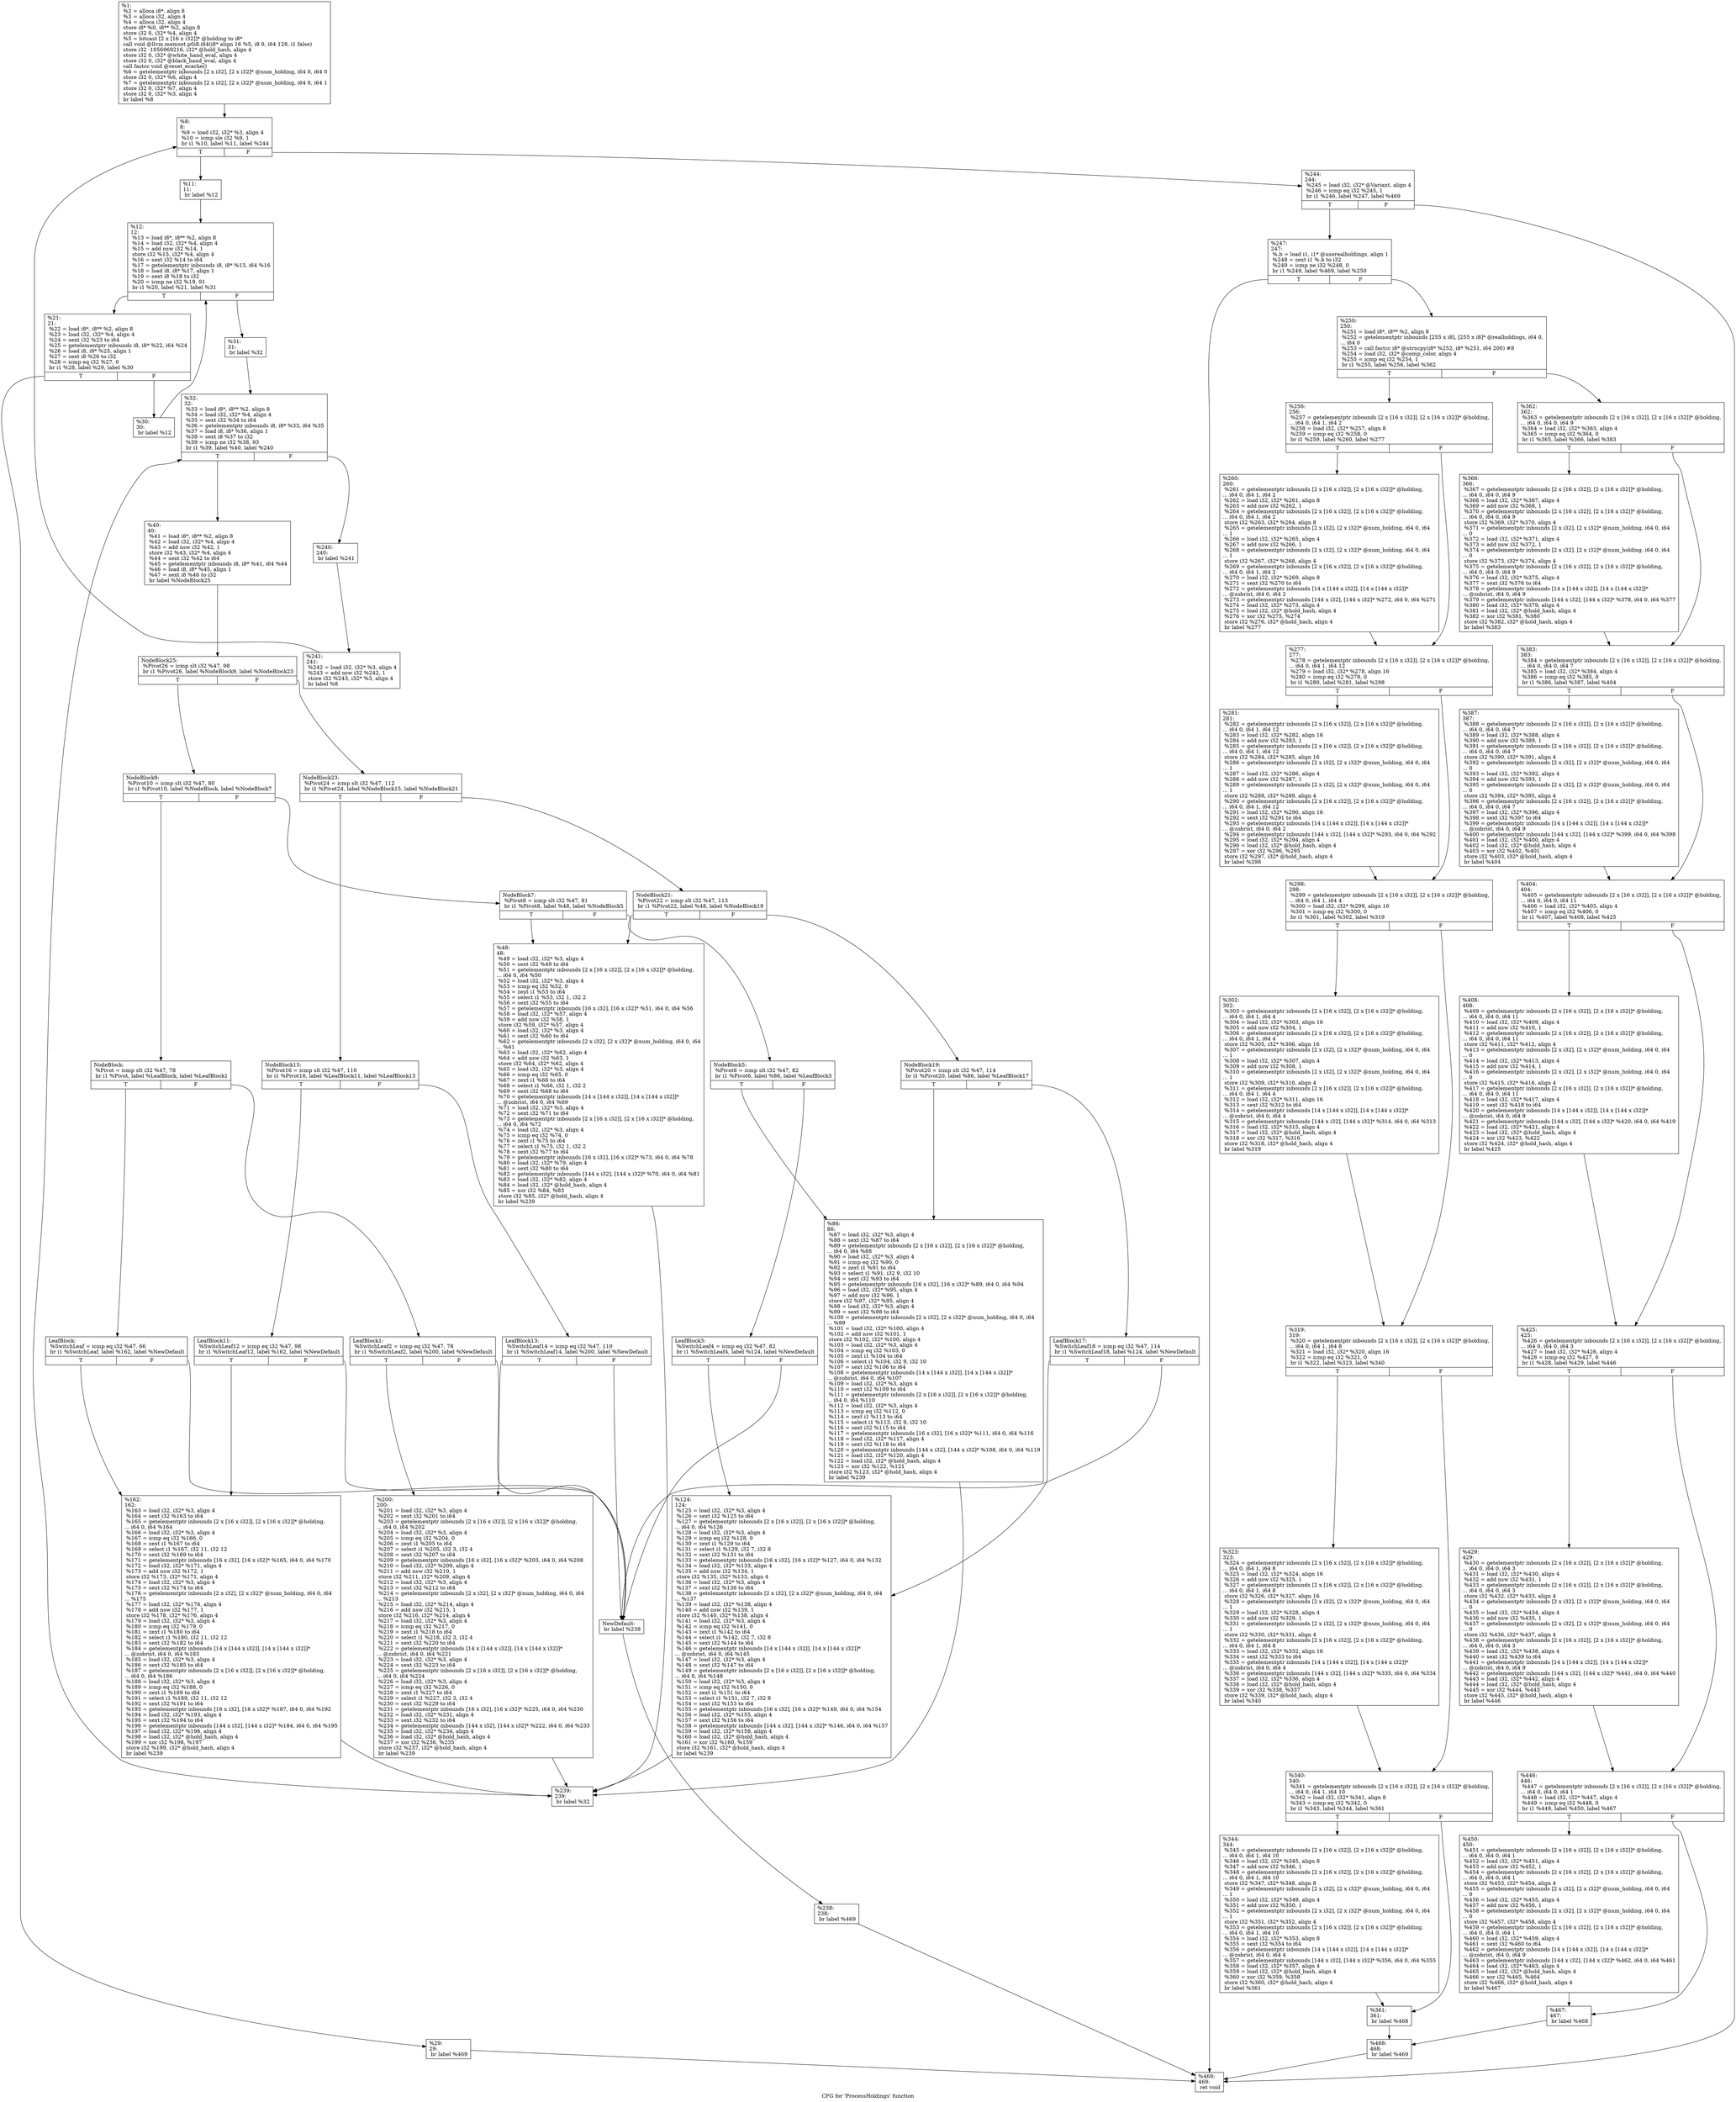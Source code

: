 digraph "CFG for 'ProcessHoldings' function" {
	label="CFG for 'ProcessHoldings' function";

	Node0x25984a0 [shape=record,label="{%1:\l  %2 = alloca i8*, align 8\l  %3 = alloca i32, align 4\l  %4 = alloca i32, align 4\l  store i8* %0, i8** %2, align 8\l  store i32 0, i32* %4, align 4\l  %5 = bitcast [2 x [16 x i32]]* @holding to i8*\l  call void @llvm.memset.p0i8.i64(i8* align 16 %5, i8 0, i64 128, i1 false)\l  store i32 -1056969216, i32* @hold_hash, align 4\l  store i32 0, i32* @white_hand_eval, align 4\l  store i32 0, i32* @black_hand_eval, align 4\l  call fastcc void @reset_ecache()\l  %6 = getelementptr inbounds [2 x i32], [2 x i32]* @num_holding, i64 0, i64 0\l  store i32 0, i32* %6, align 4\l  %7 = getelementptr inbounds [2 x i32], [2 x i32]* @num_holding, i64 0, i64 1\l  store i32 0, i32* %7, align 4\l  store i32 0, i32* %3, align 4\l  br label %8\l}"];
	Node0x25984a0 -> Node0x25984f0;
	Node0x25984f0 [shape=record,label="{%8:\l8:                                                \l  %9 = load i32, i32* %3, align 4\l  %10 = icmp sle i32 %9, 1\l  br i1 %10, label %11, label %244\l|{<s0>T|<s1>F}}"];
	Node0x25984f0:s0 -> Node0x2598540;
	Node0x25984f0:s1 -> Node0x2598f90;
	Node0x2598540 [shape=record,label="{%11:\l11:                                               \l  br label %12\l}"];
	Node0x2598540 -> Node0x2598590;
	Node0x2598590 [shape=record,label="{%12:\l12:                                               \l  %13 = load i8*, i8** %2, align 8\l  %14 = load i32, i32* %4, align 4\l  %15 = add nsw i32 %14, 1\l  store i32 %15, i32* %4, align 4\l  %16 = sext i32 %14 to i64\l  %17 = getelementptr inbounds i8, i8* %13, i64 %16\l  %18 = load i8, i8* %17, align 1\l  %19 = sext i8 %18 to i32\l  %20 = icmp ne i32 %19, 91\l  br i1 %20, label %21, label %31\l|{<s0>T|<s1>F}}"];
	Node0x2598590:s0 -> Node0x25985e0;
	Node0x2598590:s1 -> Node0x25986d0;
	Node0x25985e0 [shape=record,label="{%21:\l21:                                               \l  %22 = load i8*, i8** %2, align 8\l  %23 = load i32, i32* %4, align 4\l  %24 = sext i32 %23 to i64\l  %25 = getelementptr inbounds i8, i8* %22, i64 %24\l  %26 = load i8, i8* %25, align 1\l  %27 = sext i8 %26 to i32\l  %28 = icmp eq i32 %27, 0\l  br i1 %28, label %29, label %30\l|{<s0>T|<s1>F}}"];
	Node0x25985e0:s0 -> Node0x2598630;
	Node0x25985e0:s1 -> Node0x2598680;
	Node0x2598630 [shape=record,label="{%29:\l29:                                               \l  br label %469\l}"];
	Node0x2598630 -> Node0x25997b0;
	Node0x2598680 [shape=record,label="{%30:\l30:                                               \l  br label %12\l}"];
	Node0x2598680 -> Node0x2598590;
	Node0x25986d0 [shape=record,label="{%31:\l31:                                               \l  br label %32\l}"];
	Node0x25986d0 -> Node0x2598720;
	Node0x2598720 [shape=record,label="{%32:\l32:                                               \l  %33 = load i8*, i8** %2, align 8\l  %34 = load i32, i32* %4, align 4\l  %35 = sext i32 %34 to i64\l  %36 = getelementptr inbounds i8, i8* %33, i64 %35\l  %37 = load i8, i8* %36, align 1\l  %38 = sext i8 %37 to i32\l  %39 = icmp ne i32 %38, 93\l  br i1 %39, label %40, label %240\l|{<s0>T|<s1>F}}"];
	Node0x2598720:s0 -> Node0x2598770;
	Node0x2598720:s1 -> Node0x2598ef0;
	Node0x2598770 [shape=record,label="{%40:\l40:                                               \l  %41 = load i8*, i8** %2, align 8\l  %42 = load i32, i32* %4, align 4\l  %43 = add nsw i32 %42, 1\l  store i32 %43, i32* %4, align 4\l  %44 = sext i32 %42 to i64\l  %45 = getelementptr inbounds i8, i8* %41, i64 %44\l  %46 = load i8, i8* %45, align 1\l  %47 = sext i8 %46 to i32\l  br label %NodeBlock25\l}"];
	Node0x2598770 -> Node0x25987c0;
	Node0x25987c0 [shape=record,label="{NodeBlock25:                                      \l  %Pivot26 = icmp slt i32 %47, 98\l  br i1 %Pivot26, label %NodeBlock9, label %NodeBlock23\l|{<s0>T|<s1>F}}"];
	Node0x25987c0:s0 -> Node0x2598a40;
	Node0x25987c0:s1 -> Node0x2598810;
	Node0x2598810 [shape=record,label="{NodeBlock23:                                      \l  %Pivot24 = icmp slt i32 %47, 112\l  br i1 %Pivot24, label %NodeBlock15, label %NodeBlock21\l|{<s0>T|<s1>F}}"];
	Node0x2598810:s0 -> Node0x2598950;
	Node0x2598810:s1 -> Node0x2598860;
	Node0x2598860 [shape=record,label="{NodeBlock21:                                      \l  %Pivot22 = icmp slt i32 %47, 113\l  br i1 %Pivot22, label %48, label %NodeBlock19\l|{<s0>T|<s1>F}}"];
	Node0x2598860:s0 -> Node0x2598c70;
	Node0x2598860:s1 -> Node0x25988b0;
	Node0x25988b0 [shape=record,label="{NodeBlock19:                                      \l  %Pivot20 = icmp slt i32 %47, 114\l  br i1 %Pivot20, label %86, label %LeafBlock17\l|{<s0>T|<s1>F}}"];
	Node0x25988b0:s0 -> Node0x2598cc0;
	Node0x25988b0:s1 -> Node0x2598900;
	Node0x2598900 [shape=record,label="{LeafBlock17:                                      \l  %SwitchLeaf18 = icmp eq i32 %47, 114\l  br i1 %SwitchLeaf18, label %124, label %NewDefault\l|{<s0>T|<s1>F}}"];
	Node0x2598900:s0 -> Node0x2598d10;
	Node0x2598900:s1 -> Node0x2598e00;
	Node0x2598950 [shape=record,label="{NodeBlock15:                                      \l  %Pivot16 = icmp slt i32 %47, 110\l  br i1 %Pivot16, label %LeafBlock11, label %LeafBlock13\l|{<s0>T|<s1>F}}"];
	Node0x2598950:s0 -> Node0x25989f0;
	Node0x2598950:s1 -> Node0x25989a0;
	Node0x25989a0 [shape=record,label="{LeafBlock13:                                      \l  %SwitchLeaf14 = icmp eq i32 %47, 110\l  br i1 %SwitchLeaf14, label %200, label %NewDefault\l|{<s0>T|<s1>F}}"];
	Node0x25989a0:s0 -> Node0x2598db0;
	Node0x25989a0:s1 -> Node0x2598e00;
	Node0x25989f0 [shape=record,label="{LeafBlock11:                                      \l  %SwitchLeaf12 = icmp eq i32 %47, 98\l  br i1 %SwitchLeaf12, label %162, label %NewDefault\l|{<s0>T|<s1>F}}"];
	Node0x25989f0:s0 -> Node0x2598d60;
	Node0x25989f0:s1 -> Node0x2598e00;
	Node0x2598a40 [shape=record,label="{NodeBlock9:                                       \l  %Pivot10 = icmp slt i32 %47, 80\l  br i1 %Pivot10, label %NodeBlock, label %NodeBlock7\l|{<s0>T|<s1>F}}"];
	Node0x2598a40:s0 -> Node0x2598b80;
	Node0x2598a40:s1 -> Node0x2598a90;
	Node0x2598a90 [shape=record,label="{NodeBlock7:                                       \l  %Pivot8 = icmp slt i32 %47, 81\l  br i1 %Pivot8, label %48, label %NodeBlock5\l|{<s0>T|<s1>F}}"];
	Node0x2598a90:s0 -> Node0x2598c70;
	Node0x2598a90:s1 -> Node0x2598ae0;
	Node0x2598ae0 [shape=record,label="{NodeBlock5:                                       \l  %Pivot6 = icmp slt i32 %47, 82\l  br i1 %Pivot6, label %86, label %LeafBlock3\l|{<s0>T|<s1>F}}"];
	Node0x2598ae0:s0 -> Node0x2598cc0;
	Node0x2598ae0:s1 -> Node0x2598b30;
	Node0x2598b30 [shape=record,label="{LeafBlock3:                                       \l  %SwitchLeaf4 = icmp eq i32 %47, 82\l  br i1 %SwitchLeaf4, label %124, label %NewDefault\l|{<s0>T|<s1>F}}"];
	Node0x2598b30:s0 -> Node0x2598d10;
	Node0x2598b30:s1 -> Node0x2598e00;
	Node0x2598b80 [shape=record,label="{NodeBlock:                                        \l  %Pivot = icmp slt i32 %47, 78\l  br i1 %Pivot, label %LeafBlock, label %LeafBlock1\l|{<s0>T|<s1>F}}"];
	Node0x2598b80:s0 -> Node0x2598c20;
	Node0x2598b80:s1 -> Node0x2598bd0;
	Node0x2598bd0 [shape=record,label="{LeafBlock1:                                       \l  %SwitchLeaf2 = icmp eq i32 %47, 78\l  br i1 %SwitchLeaf2, label %200, label %NewDefault\l|{<s0>T|<s1>F}}"];
	Node0x2598bd0:s0 -> Node0x2598db0;
	Node0x2598bd0:s1 -> Node0x2598e00;
	Node0x2598c20 [shape=record,label="{LeafBlock:                                        \l  %SwitchLeaf = icmp eq i32 %47, 66\l  br i1 %SwitchLeaf, label %162, label %NewDefault\l|{<s0>T|<s1>F}}"];
	Node0x2598c20:s0 -> Node0x2598d60;
	Node0x2598c20:s1 -> Node0x2598e00;
	Node0x2598c70 [shape=record,label="{%48:\l48:                                               \l  %49 = load i32, i32* %3, align 4\l  %50 = sext i32 %49 to i64\l  %51 = getelementptr inbounds [2 x [16 x i32]], [2 x [16 x i32]]* @holding,\l... i64 0, i64 %50\l  %52 = load i32, i32* %3, align 4\l  %53 = icmp eq i32 %52, 0\l  %54 = zext i1 %53 to i64\l  %55 = select i1 %53, i32 1, i32 2\l  %56 = sext i32 %55 to i64\l  %57 = getelementptr inbounds [16 x i32], [16 x i32]* %51, i64 0, i64 %56\l  %58 = load i32, i32* %57, align 4\l  %59 = add nsw i32 %58, 1\l  store i32 %59, i32* %57, align 4\l  %60 = load i32, i32* %3, align 4\l  %61 = sext i32 %60 to i64\l  %62 = getelementptr inbounds [2 x i32], [2 x i32]* @num_holding, i64 0, i64\l... %61\l  %63 = load i32, i32* %62, align 4\l  %64 = add nsw i32 %63, 1\l  store i32 %64, i32* %62, align 4\l  %65 = load i32, i32* %3, align 4\l  %66 = icmp eq i32 %65, 0\l  %67 = zext i1 %66 to i64\l  %68 = select i1 %66, i32 1, i32 2\l  %69 = sext i32 %68 to i64\l  %70 = getelementptr inbounds [14 x [144 x i32]], [14 x [144 x i32]]*\l... @zobrist, i64 0, i64 %69\l  %71 = load i32, i32* %3, align 4\l  %72 = sext i32 %71 to i64\l  %73 = getelementptr inbounds [2 x [16 x i32]], [2 x [16 x i32]]* @holding,\l... i64 0, i64 %72\l  %74 = load i32, i32* %3, align 4\l  %75 = icmp eq i32 %74, 0\l  %76 = zext i1 %75 to i64\l  %77 = select i1 %75, i32 1, i32 2\l  %78 = sext i32 %77 to i64\l  %79 = getelementptr inbounds [16 x i32], [16 x i32]* %73, i64 0, i64 %78\l  %80 = load i32, i32* %79, align 4\l  %81 = sext i32 %80 to i64\l  %82 = getelementptr inbounds [144 x i32], [144 x i32]* %70, i64 0, i64 %81\l  %83 = load i32, i32* %82, align 4\l  %84 = load i32, i32* @hold_hash, align 4\l  %85 = xor i32 %84, %83\l  store i32 %85, i32* @hold_hash, align 4\l  br label %239\l}"];
	Node0x2598c70 -> Node0x2598ea0;
	Node0x2598cc0 [shape=record,label="{%86:\l86:                                               \l  %87 = load i32, i32* %3, align 4\l  %88 = sext i32 %87 to i64\l  %89 = getelementptr inbounds [2 x [16 x i32]], [2 x [16 x i32]]* @holding,\l... i64 0, i64 %88\l  %90 = load i32, i32* %3, align 4\l  %91 = icmp eq i32 %90, 0\l  %92 = zext i1 %91 to i64\l  %93 = select i1 %91, i32 9, i32 10\l  %94 = sext i32 %93 to i64\l  %95 = getelementptr inbounds [16 x i32], [16 x i32]* %89, i64 0, i64 %94\l  %96 = load i32, i32* %95, align 4\l  %97 = add nsw i32 %96, 1\l  store i32 %97, i32* %95, align 4\l  %98 = load i32, i32* %3, align 4\l  %99 = sext i32 %98 to i64\l  %100 = getelementptr inbounds [2 x i32], [2 x i32]* @num_holding, i64 0, i64\l... %99\l  %101 = load i32, i32* %100, align 4\l  %102 = add nsw i32 %101, 1\l  store i32 %102, i32* %100, align 4\l  %103 = load i32, i32* %3, align 4\l  %104 = icmp eq i32 %103, 0\l  %105 = zext i1 %104 to i64\l  %106 = select i1 %104, i32 9, i32 10\l  %107 = sext i32 %106 to i64\l  %108 = getelementptr inbounds [14 x [144 x i32]], [14 x [144 x i32]]*\l... @zobrist, i64 0, i64 %107\l  %109 = load i32, i32* %3, align 4\l  %110 = sext i32 %109 to i64\l  %111 = getelementptr inbounds [2 x [16 x i32]], [2 x [16 x i32]]* @holding,\l... i64 0, i64 %110\l  %112 = load i32, i32* %3, align 4\l  %113 = icmp eq i32 %112, 0\l  %114 = zext i1 %113 to i64\l  %115 = select i1 %113, i32 9, i32 10\l  %116 = sext i32 %115 to i64\l  %117 = getelementptr inbounds [16 x i32], [16 x i32]* %111, i64 0, i64 %116\l  %118 = load i32, i32* %117, align 4\l  %119 = sext i32 %118 to i64\l  %120 = getelementptr inbounds [144 x i32], [144 x i32]* %108, i64 0, i64 %119\l  %121 = load i32, i32* %120, align 4\l  %122 = load i32, i32* @hold_hash, align 4\l  %123 = xor i32 %122, %121\l  store i32 %123, i32* @hold_hash, align 4\l  br label %239\l}"];
	Node0x2598cc0 -> Node0x2598ea0;
	Node0x2598d10 [shape=record,label="{%124:\l124:                                              \l  %125 = load i32, i32* %3, align 4\l  %126 = sext i32 %125 to i64\l  %127 = getelementptr inbounds [2 x [16 x i32]], [2 x [16 x i32]]* @holding,\l... i64 0, i64 %126\l  %128 = load i32, i32* %3, align 4\l  %129 = icmp eq i32 %128, 0\l  %130 = zext i1 %129 to i64\l  %131 = select i1 %129, i32 7, i32 8\l  %132 = sext i32 %131 to i64\l  %133 = getelementptr inbounds [16 x i32], [16 x i32]* %127, i64 0, i64 %132\l  %134 = load i32, i32* %133, align 4\l  %135 = add nsw i32 %134, 1\l  store i32 %135, i32* %133, align 4\l  %136 = load i32, i32* %3, align 4\l  %137 = sext i32 %136 to i64\l  %138 = getelementptr inbounds [2 x i32], [2 x i32]* @num_holding, i64 0, i64\l... %137\l  %139 = load i32, i32* %138, align 4\l  %140 = add nsw i32 %139, 1\l  store i32 %140, i32* %138, align 4\l  %141 = load i32, i32* %3, align 4\l  %142 = icmp eq i32 %141, 0\l  %143 = zext i1 %142 to i64\l  %144 = select i1 %142, i32 7, i32 8\l  %145 = sext i32 %144 to i64\l  %146 = getelementptr inbounds [14 x [144 x i32]], [14 x [144 x i32]]*\l... @zobrist, i64 0, i64 %145\l  %147 = load i32, i32* %3, align 4\l  %148 = sext i32 %147 to i64\l  %149 = getelementptr inbounds [2 x [16 x i32]], [2 x [16 x i32]]* @holding,\l... i64 0, i64 %148\l  %150 = load i32, i32* %3, align 4\l  %151 = icmp eq i32 %150, 0\l  %152 = zext i1 %151 to i64\l  %153 = select i1 %151, i32 7, i32 8\l  %154 = sext i32 %153 to i64\l  %155 = getelementptr inbounds [16 x i32], [16 x i32]* %149, i64 0, i64 %154\l  %156 = load i32, i32* %155, align 4\l  %157 = sext i32 %156 to i64\l  %158 = getelementptr inbounds [144 x i32], [144 x i32]* %146, i64 0, i64 %157\l  %159 = load i32, i32* %158, align 4\l  %160 = load i32, i32* @hold_hash, align 4\l  %161 = xor i32 %160, %159\l  store i32 %161, i32* @hold_hash, align 4\l  br label %239\l}"];
	Node0x2598d10 -> Node0x2598ea0;
	Node0x2598d60 [shape=record,label="{%162:\l162:                                              \l  %163 = load i32, i32* %3, align 4\l  %164 = sext i32 %163 to i64\l  %165 = getelementptr inbounds [2 x [16 x i32]], [2 x [16 x i32]]* @holding,\l... i64 0, i64 %164\l  %166 = load i32, i32* %3, align 4\l  %167 = icmp eq i32 %166, 0\l  %168 = zext i1 %167 to i64\l  %169 = select i1 %167, i32 11, i32 12\l  %170 = sext i32 %169 to i64\l  %171 = getelementptr inbounds [16 x i32], [16 x i32]* %165, i64 0, i64 %170\l  %172 = load i32, i32* %171, align 4\l  %173 = add nsw i32 %172, 1\l  store i32 %173, i32* %171, align 4\l  %174 = load i32, i32* %3, align 4\l  %175 = sext i32 %174 to i64\l  %176 = getelementptr inbounds [2 x i32], [2 x i32]* @num_holding, i64 0, i64\l... %175\l  %177 = load i32, i32* %176, align 4\l  %178 = add nsw i32 %177, 1\l  store i32 %178, i32* %176, align 4\l  %179 = load i32, i32* %3, align 4\l  %180 = icmp eq i32 %179, 0\l  %181 = zext i1 %180 to i64\l  %182 = select i1 %180, i32 11, i32 12\l  %183 = sext i32 %182 to i64\l  %184 = getelementptr inbounds [14 x [144 x i32]], [14 x [144 x i32]]*\l... @zobrist, i64 0, i64 %183\l  %185 = load i32, i32* %3, align 4\l  %186 = sext i32 %185 to i64\l  %187 = getelementptr inbounds [2 x [16 x i32]], [2 x [16 x i32]]* @holding,\l... i64 0, i64 %186\l  %188 = load i32, i32* %3, align 4\l  %189 = icmp eq i32 %188, 0\l  %190 = zext i1 %189 to i64\l  %191 = select i1 %189, i32 11, i32 12\l  %192 = sext i32 %191 to i64\l  %193 = getelementptr inbounds [16 x i32], [16 x i32]* %187, i64 0, i64 %192\l  %194 = load i32, i32* %193, align 4\l  %195 = sext i32 %194 to i64\l  %196 = getelementptr inbounds [144 x i32], [144 x i32]* %184, i64 0, i64 %195\l  %197 = load i32, i32* %196, align 4\l  %198 = load i32, i32* @hold_hash, align 4\l  %199 = xor i32 %198, %197\l  store i32 %199, i32* @hold_hash, align 4\l  br label %239\l}"];
	Node0x2598d60 -> Node0x2598ea0;
	Node0x2598db0 [shape=record,label="{%200:\l200:                                              \l  %201 = load i32, i32* %3, align 4\l  %202 = sext i32 %201 to i64\l  %203 = getelementptr inbounds [2 x [16 x i32]], [2 x [16 x i32]]* @holding,\l... i64 0, i64 %202\l  %204 = load i32, i32* %3, align 4\l  %205 = icmp eq i32 %204, 0\l  %206 = zext i1 %205 to i64\l  %207 = select i1 %205, i32 3, i32 4\l  %208 = sext i32 %207 to i64\l  %209 = getelementptr inbounds [16 x i32], [16 x i32]* %203, i64 0, i64 %208\l  %210 = load i32, i32* %209, align 4\l  %211 = add nsw i32 %210, 1\l  store i32 %211, i32* %209, align 4\l  %212 = load i32, i32* %3, align 4\l  %213 = sext i32 %212 to i64\l  %214 = getelementptr inbounds [2 x i32], [2 x i32]* @num_holding, i64 0, i64\l... %213\l  %215 = load i32, i32* %214, align 4\l  %216 = add nsw i32 %215, 1\l  store i32 %216, i32* %214, align 4\l  %217 = load i32, i32* %3, align 4\l  %218 = icmp eq i32 %217, 0\l  %219 = zext i1 %218 to i64\l  %220 = select i1 %218, i32 3, i32 4\l  %221 = sext i32 %220 to i64\l  %222 = getelementptr inbounds [14 x [144 x i32]], [14 x [144 x i32]]*\l... @zobrist, i64 0, i64 %221\l  %223 = load i32, i32* %3, align 4\l  %224 = sext i32 %223 to i64\l  %225 = getelementptr inbounds [2 x [16 x i32]], [2 x [16 x i32]]* @holding,\l... i64 0, i64 %224\l  %226 = load i32, i32* %3, align 4\l  %227 = icmp eq i32 %226, 0\l  %228 = zext i1 %227 to i64\l  %229 = select i1 %227, i32 3, i32 4\l  %230 = sext i32 %229 to i64\l  %231 = getelementptr inbounds [16 x i32], [16 x i32]* %225, i64 0, i64 %230\l  %232 = load i32, i32* %231, align 4\l  %233 = sext i32 %232 to i64\l  %234 = getelementptr inbounds [144 x i32], [144 x i32]* %222, i64 0, i64 %233\l  %235 = load i32, i32* %234, align 4\l  %236 = load i32, i32* @hold_hash, align 4\l  %237 = xor i32 %236, %235\l  store i32 %237, i32* @hold_hash, align 4\l  br label %239\l}"];
	Node0x2598db0 -> Node0x2598ea0;
	Node0x2598e00 [shape=record,label="{NewDefault:                                       \l  br label %238\l}"];
	Node0x2598e00 -> Node0x2598e50;
	Node0x2598e50 [shape=record,label="{%238:\l238:                                              \l  br label %469\l}"];
	Node0x2598e50 -> Node0x25997b0;
	Node0x2598ea0 [shape=record,label="{%239:\l239:                                              \l  br label %32\l}"];
	Node0x2598ea0 -> Node0x2598720;
	Node0x2598ef0 [shape=record,label="{%240:\l240:                                              \l  br label %241\l}"];
	Node0x2598ef0 -> Node0x2598f40;
	Node0x2598f40 [shape=record,label="{%241:\l241:                                              \l  %242 = load i32, i32* %3, align 4\l  %243 = add nsw i32 %242, 1\l  store i32 %243, i32* %3, align 4\l  br label %8\l}"];
	Node0x2598f40 -> Node0x25984f0;
	Node0x2598f90 [shape=record,label="{%244:\l244:                                              \l  %245 = load i32, i32* @Variant, align 4\l  %246 = icmp eq i32 %245, 1\l  br i1 %246, label %247, label %469\l|{<s0>T|<s1>F}}"];
	Node0x2598f90:s0 -> Node0x2598fe0;
	Node0x2598f90:s1 -> Node0x25997b0;
	Node0x2598fe0 [shape=record,label="{%247:\l247:                                              \l  %.b = load i1, i1* @userealholdings, align 1\l  %248 = zext i1 %.b to i32\l  %249 = icmp ne i32 %248, 0\l  br i1 %249, label %469, label %250\l|{<s0>T|<s1>F}}"];
	Node0x2598fe0:s0 -> Node0x25997b0;
	Node0x2598fe0:s1 -> Node0x2599030;
	Node0x2599030 [shape=record,label="{%250:\l250:                                              \l  %251 = load i8*, i8** %2, align 8\l  %252 = getelementptr inbounds [255 x i8], [255 x i8]* @realholdings, i64 0,\l... i64 0\l  %253 = call fastcc i8* @strncpy(i8* %252, i8* %251, i64 200) #8\l  %254 = load i32, i32* @comp_color, align 4\l  %255 = icmp eq i32 %254, 1\l  br i1 %255, label %256, label %362\l|{<s0>T|<s1>F}}"];
	Node0x2599030:s0 -> Node0x2599080;
	Node0x2599030:s1 -> Node0x25993f0;
	Node0x2599080 [shape=record,label="{%256:\l256:                                              \l  %257 = getelementptr inbounds [2 x [16 x i32]], [2 x [16 x i32]]* @holding,\l... i64 0, i64 1, i64 2\l  %258 = load i32, i32* %257, align 8\l  %259 = icmp eq i32 %258, 0\l  br i1 %259, label %260, label %277\l|{<s0>T|<s1>F}}"];
	Node0x2599080:s0 -> Node0x25990d0;
	Node0x2599080:s1 -> Node0x2599120;
	Node0x25990d0 [shape=record,label="{%260:\l260:                                              \l  %261 = getelementptr inbounds [2 x [16 x i32]], [2 x [16 x i32]]* @holding,\l... i64 0, i64 1, i64 2\l  %262 = load i32, i32* %261, align 8\l  %263 = add nsw i32 %262, 1\l  %264 = getelementptr inbounds [2 x [16 x i32]], [2 x [16 x i32]]* @holding,\l... i64 0, i64 1, i64 2\l  store i32 %263, i32* %264, align 8\l  %265 = getelementptr inbounds [2 x i32], [2 x i32]* @num_holding, i64 0, i64\l... 1\l  %266 = load i32, i32* %265, align 4\l  %267 = add nsw i32 %266, 1\l  %268 = getelementptr inbounds [2 x i32], [2 x i32]* @num_holding, i64 0, i64\l... 1\l  store i32 %267, i32* %268, align 4\l  %269 = getelementptr inbounds [2 x [16 x i32]], [2 x [16 x i32]]* @holding,\l... i64 0, i64 1, i64 2\l  %270 = load i32, i32* %269, align 8\l  %271 = sext i32 %270 to i64\l  %272 = getelementptr inbounds [14 x [144 x i32]], [14 x [144 x i32]]*\l... @zobrist, i64 0, i64 2\l  %273 = getelementptr inbounds [144 x i32], [144 x i32]* %272, i64 0, i64 %271\l  %274 = load i32, i32* %273, align 4\l  %275 = load i32, i32* @hold_hash, align 4\l  %276 = xor i32 %275, %274\l  store i32 %276, i32* @hold_hash, align 4\l  br label %277\l}"];
	Node0x25990d0 -> Node0x2599120;
	Node0x2599120 [shape=record,label="{%277:\l277:                                              \l  %278 = getelementptr inbounds [2 x [16 x i32]], [2 x [16 x i32]]* @holding,\l... i64 0, i64 1, i64 12\l  %279 = load i32, i32* %278, align 16\l  %280 = icmp eq i32 %279, 0\l  br i1 %280, label %281, label %298\l|{<s0>T|<s1>F}}"];
	Node0x2599120:s0 -> Node0x2599170;
	Node0x2599120:s1 -> Node0x25991c0;
	Node0x2599170 [shape=record,label="{%281:\l281:                                              \l  %282 = getelementptr inbounds [2 x [16 x i32]], [2 x [16 x i32]]* @holding,\l... i64 0, i64 1, i64 12\l  %283 = load i32, i32* %282, align 16\l  %284 = add nsw i32 %283, 1\l  %285 = getelementptr inbounds [2 x [16 x i32]], [2 x [16 x i32]]* @holding,\l... i64 0, i64 1, i64 12\l  store i32 %284, i32* %285, align 16\l  %286 = getelementptr inbounds [2 x i32], [2 x i32]* @num_holding, i64 0, i64\l... 1\l  %287 = load i32, i32* %286, align 4\l  %288 = add nsw i32 %287, 1\l  %289 = getelementptr inbounds [2 x i32], [2 x i32]* @num_holding, i64 0, i64\l... 1\l  store i32 %288, i32* %289, align 4\l  %290 = getelementptr inbounds [2 x [16 x i32]], [2 x [16 x i32]]* @holding,\l... i64 0, i64 1, i64 12\l  %291 = load i32, i32* %290, align 16\l  %292 = sext i32 %291 to i64\l  %293 = getelementptr inbounds [14 x [144 x i32]], [14 x [144 x i32]]*\l... @zobrist, i64 0, i64 2\l  %294 = getelementptr inbounds [144 x i32], [144 x i32]* %293, i64 0, i64 %292\l  %295 = load i32, i32* %294, align 4\l  %296 = load i32, i32* @hold_hash, align 4\l  %297 = xor i32 %296, %295\l  store i32 %297, i32* @hold_hash, align 4\l  br label %298\l}"];
	Node0x2599170 -> Node0x25991c0;
	Node0x25991c0 [shape=record,label="{%298:\l298:                                              \l  %299 = getelementptr inbounds [2 x [16 x i32]], [2 x [16 x i32]]* @holding,\l... i64 0, i64 1, i64 4\l  %300 = load i32, i32* %299, align 16\l  %301 = icmp eq i32 %300, 0\l  br i1 %301, label %302, label %319\l|{<s0>T|<s1>F}}"];
	Node0x25991c0:s0 -> Node0x2599210;
	Node0x25991c0:s1 -> Node0x2599260;
	Node0x2599210 [shape=record,label="{%302:\l302:                                              \l  %303 = getelementptr inbounds [2 x [16 x i32]], [2 x [16 x i32]]* @holding,\l... i64 0, i64 1, i64 4\l  %304 = load i32, i32* %303, align 16\l  %305 = add nsw i32 %304, 1\l  %306 = getelementptr inbounds [2 x [16 x i32]], [2 x [16 x i32]]* @holding,\l... i64 0, i64 1, i64 4\l  store i32 %305, i32* %306, align 16\l  %307 = getelementptr inbounds [2 x i32], [2 x i32]* @num_holding, i64 0, i64\l... 1\l  %308 = load i32, i32* %307, align 4\l  %309 = add nsw i32 %308, 1\l  %310 = getelementptr inbounds [2 x i32], [2 x i32]* @num_holding, i64 0, i64\l... 1\l  store i32 %309, i32* %310, align 4\l  %311 = getelementptr inbounds [2 x [16 x i32]], [2 x [16 x i32]]* @holding,\l... i64 0, i64 1, i64 4\l  %312 = load i32, i32* %311, align 16\l  %313 = sext i32 %312 to i64\l  %314 = getelementptr inbounds [14 x [144 x i32]], [14 x [144 x i32]]*\l... @zobrist, i64 0, i64 4\l  %315 = getelementptr inbounds [144 x i32], [144 x i32]* %314, i64 0, i64 %313\l  %316 = load i32, i32* %315, align 4\l  %317 = load i32, i32* @hold_hash, align 4\l  %318 = xor i32 %317, %316\l  store i32 %318, i32* @hold_hash, align 4\l  br label %319\l}"];
	Node0x2599210 -> Node0x2599260;
	Node0x2599260 [shape=record,label="{%319:\l319:                                              \l  %320 = getelementptr inbounds [2 x [16 x i32]], [2 x [16 x i32]]* @holding,\l... i64 0, i64 1, i64 8\l  %321 = load i32, i32* %320, align 16\l  %322 = icmp eq i32 %321, 0\l  br i1 %322, label %323, label %340\l|{<s0>T|<s1>F}}"];
	Node0x2599260:s0 -> Node0x25992b0;
	Node0x2599260:s1 -> Node0x2599300;
	Node0x25992b0 [shape=record,label="{%323:\l323:                                              \l  %324 = getelementptr inbounds [2 x [16 x i32]], [2 x [16 x i32]]* @holding,\l... i64 0, i64 1, i64 8\l  %325 = load i32, i32* %324, align 16\l  %326 = add nsw i32 %325, 1\l  %327 = getelementptr inbounds [2 x [16 x i32]], [2 x [16 x i32]]* @holding,\l... i64 0, i64 1, i64 8\l  store i32 %326, i32* %327, align 16\l  %328 = getelementptr inbounds [2 x i32], [2 x i32]* @num_holding, i64 0, i64\l... 1\l  %329 = load i32, i32* %328, align 4\l  %330 = add nsw i32 %329, 1\l  %331 = getelementptr inbounds [2 x i32], [2 x i32]* @num_holding, i64 0, i64\l... 1\l  store i32 %330, i32* %331, align 4\l  %332 = getelementptr inbounds [2 x [16 x i32]], [2 x [16 x i32]]* @holding,\l... i64 0, i64 1, i64 8\l  %333 = load i32, i32* %332, align 16\l  %334 = sext i32 %333 to i64\l  %335 = getelementptr inbounds [14 x [144 x i32]], [14 x [144 x i32]]*\l... @zobrist, i64 0, i64 4\l  %336 = getelementptr inbounds [144 x i32], [144 x i32]* %335, i64 0, i64 %334\l  %337 = load i32, i32* %336, align 4\l  %338 = load i32, i32* @hold_hash, align 4\l  %339 = xor i32 %338, %337\l  store i32 %339, i32* @hold_hash, align 4\l  br label %340\l}"];
	Node0x25992b0 -> Node0x2599300;
	Node0x2599300 [shape=record,label="{%340:\l340:                                              \l  %341 = getelementptr inbounds [2 x [16 x i32]], [2 x [16 x i32]]* @holding,\l... i64 0, i64 1, i64 10\l  %342 = load i32, i32* %341, align 8\l  %343 = icmp eq i32 %342, 0\l  br i1 %343, label %344, label %361\l|{<s0>T|<s1>F}}"];
	Node0x2599300:s0 -> Node0x2599350;
	Node0x2599300:s1 -> Node0x25993a0;
	Node0x2599350 [shape=record,label="{%344:\l344:                                              \l  %345 = getelementptr inbounds [2 x [16 x i32]], [2 x [16 x i32]]* @holding,\l... i64 0, i64 1, i64 10\l  %346 = load i32, i32* %345, align 8\l  %347 = add nsw i32 %346, 1\l  %348 = getelementptr inbounds [2 x [16 x i32]], [2 x [16 x i32]]* @holding,\l... i64 0, i64 1, i64 10\l  store i32 %347, i32* %348, align 8\l  %349 = getelementptr inbounds [2 x i32], [2 x i32]* @num_holding, i64 0, i64\l... 1\l  %350 = load i32, i32* %349, align 4\l  %351 = add nsw i32 %350, 1\l  %352 = getelementptr inbounds [2 x i32], [2 x i32]* @num_holding, i64 0, i64\l... 1\l  store i32 %351, i32* %352, align 4\l  %353 = getelementptr inbounds [2 x [16 x i32]], [2 x [16 x i32]]* @holding,\l... i64 0, i64 1, i64 10\l  %354 = load i32, i32* %353, align 8\l  %355 = sext i32 %354 to i64\l  %356 = getelementptr inbounds [14 x [144 x i32]], [14 x [144 x i32]]*\l... @zobrist, i64 0, i64 4\l  %357 = getelementptr inbounds [144 x i32], [144 x i32]* %356, i64 0, i64 %355\l  %358 = load i32, i32* %357, align 4\l  %359 = load i32, i32* @hold_hash, align 4\l  %360 = xor i32 %359, %358\l  store i32 %360, i32* @hold_hash, align 4\l  br label %361\l}"];
	Node0x2599350 -> Node0x25993a0;
	Node0x25993a0 [shape=record,label="{%361:\l361:                                              \l  br label %468\l}"];
	Node0x25993a0 -> Node0x2599760;
	Node0x25993f0 [shape=record,label="{%362:\l362:                                              \l  %363 = getelementptr inbounds [2 x [16 x i32]], [2 x [16 x i32]]* @holding,\l... i64 0, i64 0, i64 9\l  %364 = load i32, i32* %363, align 4\l  %365 = icmp eq i32 %364, 0\l  br i1 %365, label %366, label %383\l|{<s0>T|<s1>F}}"];
	Node0x25993f0:s0 -> Node0x2599440;
	Node0x25993f0:s1 -> Node0x2599490;
	Node0x2599440 [shape=record,label="{%366:\l366:                                              \l  %367 = getelementptr inbounds [2 x [16 x i32]], [2 x [16 x i32]]* @holding,\l... i64 0, i64 0, i64 9\l  %368 = load i32, i32* %367, align 4\l  %369 = add nsw i32 %368, 1\l  %370 = getelementptr inbounds [2 x [16 x i32]], [2 x [16 x i32]]* @holding,\l... i64 0, i64 0, i64 9\l  store i32 %369, i32* %370, align 4\l  %371 = getelementptr inbounds [2 x i32], [2 x i32]* @num_holding, i64 0, i64\l... 0\l  %372 = load i32, i32* %371, align 4\l  %373 = add nsw i32 %372, 1\l  %374 = getelementptr inbounds [2 x i32], [2 x i32]* @num_holding, i64 0, i64\l... 0\l  store i32 %373, i32* %374, align 4\l  %375 = getelementptr inbounds [2 x [16 x i32]], [2 x [16 x i32]]* @holding,\l... i64 0, i64 0, i64 9\l  %376 = load i32, i32* %375, align 4\l  %377 = sext i32 %376 to i64\l  %378 = getelementptr inbounds [14 x [144 x i32]], [14 x [144 x i32]]*\l... @zobrist, i64 0, i64 9\l  %379 = getelementptr inbounds [144 x i32], [144 x i32]* %378, i64 0, i64 %377\l  %380 = load i32, i32* %379, align 4\l  %381 = load i32, i32* @hold_hash, align 4\l  %382 = xor i32 %381, %380\l  store i32 %382, i32* @hold_hash, align 4\l  br label %383\l}"];
	Node0x2599440 -> Node0x2599490;
	Node0x2599490 [shape=record,label="{%383:\l383:                                              \l  %384 = getelementptr inbounds [2 x [16 x i32]], [2 x [16 x i32]]* @holding,\l... i64 0, i64 0, i64 7\l  %385 = load i32, i32* %384, align 4\l  %386 = icmp eq i32 %385, 0\l  br i1 %386, label %387, label %404\l|{<s0>T|<s1>F}}"];
	Node0x2599490:s0 -> Node0x25994e0;
	Node0x2599490:s1 -> Node0x2599530;
	Node0x25994e0 [shape=record,label="{%387:\l387:                                              \l  %388 = getelementptr inbounds [2 x [16 x i32]], [2 x [16 x i32]]* @holding,\l... i64 0, i64 0, i64 7\l  %389 = load i32, i32* %388, align 4\l  %390 = add nsw i32 %389, 1\l  %391 = getelementptr inbounds [2 x [16 x i32]], [2 x [16 x i32]]* @holding,\l... i64 0, i64 0, i64 7\l  store i32 %390, i32* %391, align 4\l  %392 = getelementptr inbounds [2 x i32], [2 x i32]* @num_holding, i64 0, i64\l... 0\l  %393 = load i32, i32* %392, align 4\l  %394 = add nsw i32 %393, 1\l  %395 = getelementptr inbounds [2 x i32], [2 x i32]* @num_holding, i64 0, i64\l... 0\l  store i32 %394, i32* %395, align 4\l  %396 = getelementptr inbounds [2 x [16 x i32]], [2 x [16 x i32]]* @holding,\l... i64 0, i64 0, i64 7\l  %397 = load i32, i32* %396, align 4\l  %398 = sext i32 %397 to i64\l  %399 = getelementptr inbounds [14 x [144 x i32]], [14 x [144 x i32]]*\l... @zobrist, i64 0, i64 9\l  %400 = getelementptr inbounds [144 x i32], [144 x i32]* %399, i64 0, i64 %398\l  %401 = load i32, i32* %400, align 4\l  %402 = load i32, i32* @hold_hash, align 4\l  %403 = xor i32 %402, %401\l  store i32 %403, i32* @hold_hash, align 4\l  br label %404\l}"];
	Node0x25994e0 -> Node0x2599530;
	Node0x2599530 [shape=record,label="{%404:\l404:                                              \l  %405 = getelementptr inbounds [2 x [16 x i32]], [2 x [16 x i32]]* @holding,\l... i64 0, i64 0, i64 11\l  %406 = load i32, i32* %405, align 4\l  %407 = icmp eq i32 %406, 0\l  br i1 %407, label %408, label %425\l|{<s0>T|<s1>F}}"];
	Node0x2599530:s0 -> Node0x2599580;
	Node0x2599530:s1 -> Node0x25995d0;
	Node0x2599580 [shape=record,label="{%408:\l408:                                              \l  %409 = getelementptr inbounds [2 x [16 x i32]], [2 x [16 x i32]]* @holding,\l... i64 0, i64 0, i64 11\l  %410 = load i32, i32* %409, align 4\l  %411 = add nsw i32 %410, 1\l  %412 = getelementptr inbounds [2 x [16 x i32]], [2 x [16 x i32]]* @holding,\l... i64 0, i64 0, i64 11\l  store i32 %411, i32* %412, align 4\l  %413 = getelementptr inbounds [2 x i32], [2 x i32]* @num_holding, i64 0, i64\l... 0\l  %414 = load i32, i32* %413, align 4\l  %415 = add nsw i32 %414, 1\l  %416 = getelementptr inbounds [2 x i32], [2 x i32]* @num_holding, i64 0, i64\l... 0\l  store i32 %415, i32* %416, align 4\l  %417 = getelementptr inbounds [2 x [16 x i32]], [2 x [16 x i32]]* @holding,\l... i64 0, i64 0, i64 11\l  %418 = load i32, i32* %417, align 4\l  %419 = sext i32 %418 to i64\l  %420 = getelementptr inbounds [14 x [144 x i32]], [14 x [144 x i32]]*\l... @zobrist, i64 0, i64 9\l  %421 = getelementptr inbounds [144 x i32], [144 x i32]* %420, i64 0, i64 %419\l  %422 = load i32, i32* %421, align 4\l  %423 = load i32, i32* @hold_hash, align 4\l  %424 = xor i32 %423, %422\l  store i32 %424, i32* @hold_hash, align 4\l  br label %425\l}"];
	Node0x2599580 -> Node0x25995d0;
	Node0x25995d0 [shape=record,label="{%425:\l425:                                              \l  %426 = getelementptr inbounds [2 x [16 x i32]], [2 x [16 x i32]]* @holding,\l... i64 0, i64 0, i64 3\l  %427 = load i32, i32* %426, align 4\l  %428 = icmp eq i32 %427, 0\l  br i1 %428, label %429, label %446\l|{<s0>T|<s1>F}}"];
	Node0x25995d0:s0 -> Node0x2599620;
	Node0x25995d0:s1 -> Node0x2599670;
	Node0x2599620 [shape=record,label="{%429:\l429:                                              \l  %430 = getelementptr inbounds [2 x [16 x i32]], [2 x [16 x i32]]* @holding,\l... i64 0, i64 0, i64 3\l  %431 = load i32, i32* %430, align 4\l  %432 = add nsw i32 %431, 1\l  %433 = getelementptr inbounds [2 x [16 x i32]], [2 x [16 x i32]]* @holding,\l... i64 0, i64 0, i64 3\l  store i32 %432, i32* %433, align 4\l  %434 = getelementptr inbounds [2 x i32], [2 x i32]* @num_holding, i64 0, i64\l... 0\l  %435 = load i32, i32* %434, align 4\l  %436 = add nsw i32 %435, 1\l  %437 = getelementptr inbounds [2 x i32], [2 x i32]* @num_holding, i64 0, i64\l... 0\l  store i32 %436, i32* %437, align 4\l  %438 = getelementptr inbounds [2 x [16 x i32]], [2 x [16 x i32]]* @holding,\l... i64 0, i64 0, i64 3\l  %439 = load i32, i32* %438, align 4\l  %440 = sext i32 %439 to i64\l  %441 = getelementptr inbounds [14 x [144 x i32]], [14 x [144 x i32]]*\l... @zobrist, i64 0, i64 9\l  %442 = getelementptr inbounds [144 x i32], [144 x i32]* %441, i64 0, i64 %440\l  %443 = load i32, i32* %442, align 4\l  %444 = load i32, i32* @hold_hash, align 4\l  %445 = xor i32 %444, %443\l  store i32 %445, i32* @hold_hash, align 4\l  br label %446\l}"];
	Node0x2599620 -> Node0x2599670;
	Node0x2599670 [shape=record,label="{%446:\l446:                                              \l  %447 = getelementptr inbounds [2 x [16 x i32]], [2 x [16 x i32]]* @holding,\l... i64 0, i64 0, i64 1\l  %448 = load i32, i32* %447, align 4\l  %449 = icmp eq i32 %448, 0\l  br i1 %449, label %450, label %467\l|{<s0>T|<s1>F}}"];
	Node0x2599670:s0 -> Node0x25996c0;
	Node0x2599670:s1 -> Node0x2599710;
	Node0x25996c0 [shape=record,label="{%450:\l450:                                              \l  %451 = getelementptr inbounds [2 x [16 x i32]], [2 x [16 x i32]]* @holding,\l... i64 0, i64 0, i64 1\l  %452 = load i32, i32* %451, align 4\l  %453 = add nsw i32 %452, 1\l  %454 = getelementptr inbounds [2 x [16 x i32]], [2 x [16 x i32]]* @holding,\l... i64 0, i64 0, i64 1\l  store i32 %453, i32* %454, align 4\l  %455 = getelementptr inbounds [2 x i32], [2 x i32]* @num_holding, i64 0, i64\l... 0\l  %456 = load i32, i32* %455, align 4\l  %457 = add nsw i32 %456, 1\l  %458 = getelementptr inbounds [2 x i32], [2 x i32]* @num_holding, i64 0, i64\l... 0\l  store i32 %457, i32* %458, align 4\l  %459 = getelementptr inbounds [2 x [16 x i32]], [2 x [16 x i32]]* @holding,\l... i64 0, i64 0, i64 1\l  %460 = load i32, i32* %459, align 4\l  %461 = sext i32 %460 to i64\l  %462 = getelementptr inbounds [14 x [144 x i32]], [14 x [144 x i32]]*\l... @zobrist, i64 0, i64 9\l  %463 = getelementptr inbounds [144 x i32], [144 x i32]* %462, i64 0, i64 %461\l  %464 = load i32, i32* %463, align 4\l  %465 = load i32, i32* @hold_hash, align 4\l  %466 = xor i32 %465, %464\l  store i32 %466, i32* @hold_hash, align 4\l  br label %467\l}"];
	Node0x25996c0 -> Node0x2599710;
	Node0x2599710 [shape=record,label="{%467:\l467:                                              \l  br label %468\l}"];
	Node0x2599710 -> Node0x2599760;
	Node0x2599760 [shape=record,label="{%468:\l468:                                              \l  br label %469\l}"];
	Node0x2599760 -> Node0x25997b0;
	Node0x25997b0 [shape=record,label="{%469:\l469:                                              \l  ret void\l}"];
}
